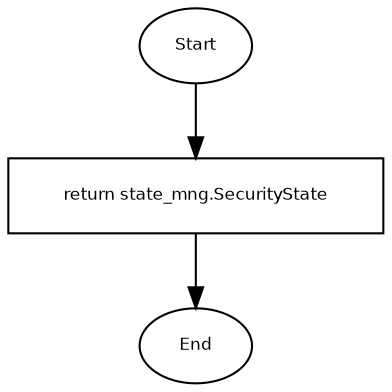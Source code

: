 digraph Flow_GetSecurityState {
 
 node [
         fontname = "Bitstream Vera Sans"
         fontsize = 8
         shape = "record"
     ]

 edge [
         fontname = "Bitstream Vera Sans"
         fontsize = 8
         fontcolor = "Red"
     ]

// all blocks
start [label="Start", shape="oval"];
get_securitystate [label="return state_mng.SecurityState", shape="box", fixedsize=true, width=2.5]
end [label="End", shape="oval"];

// relations
start -> get_securitystate
get_securitystate -> end

}
